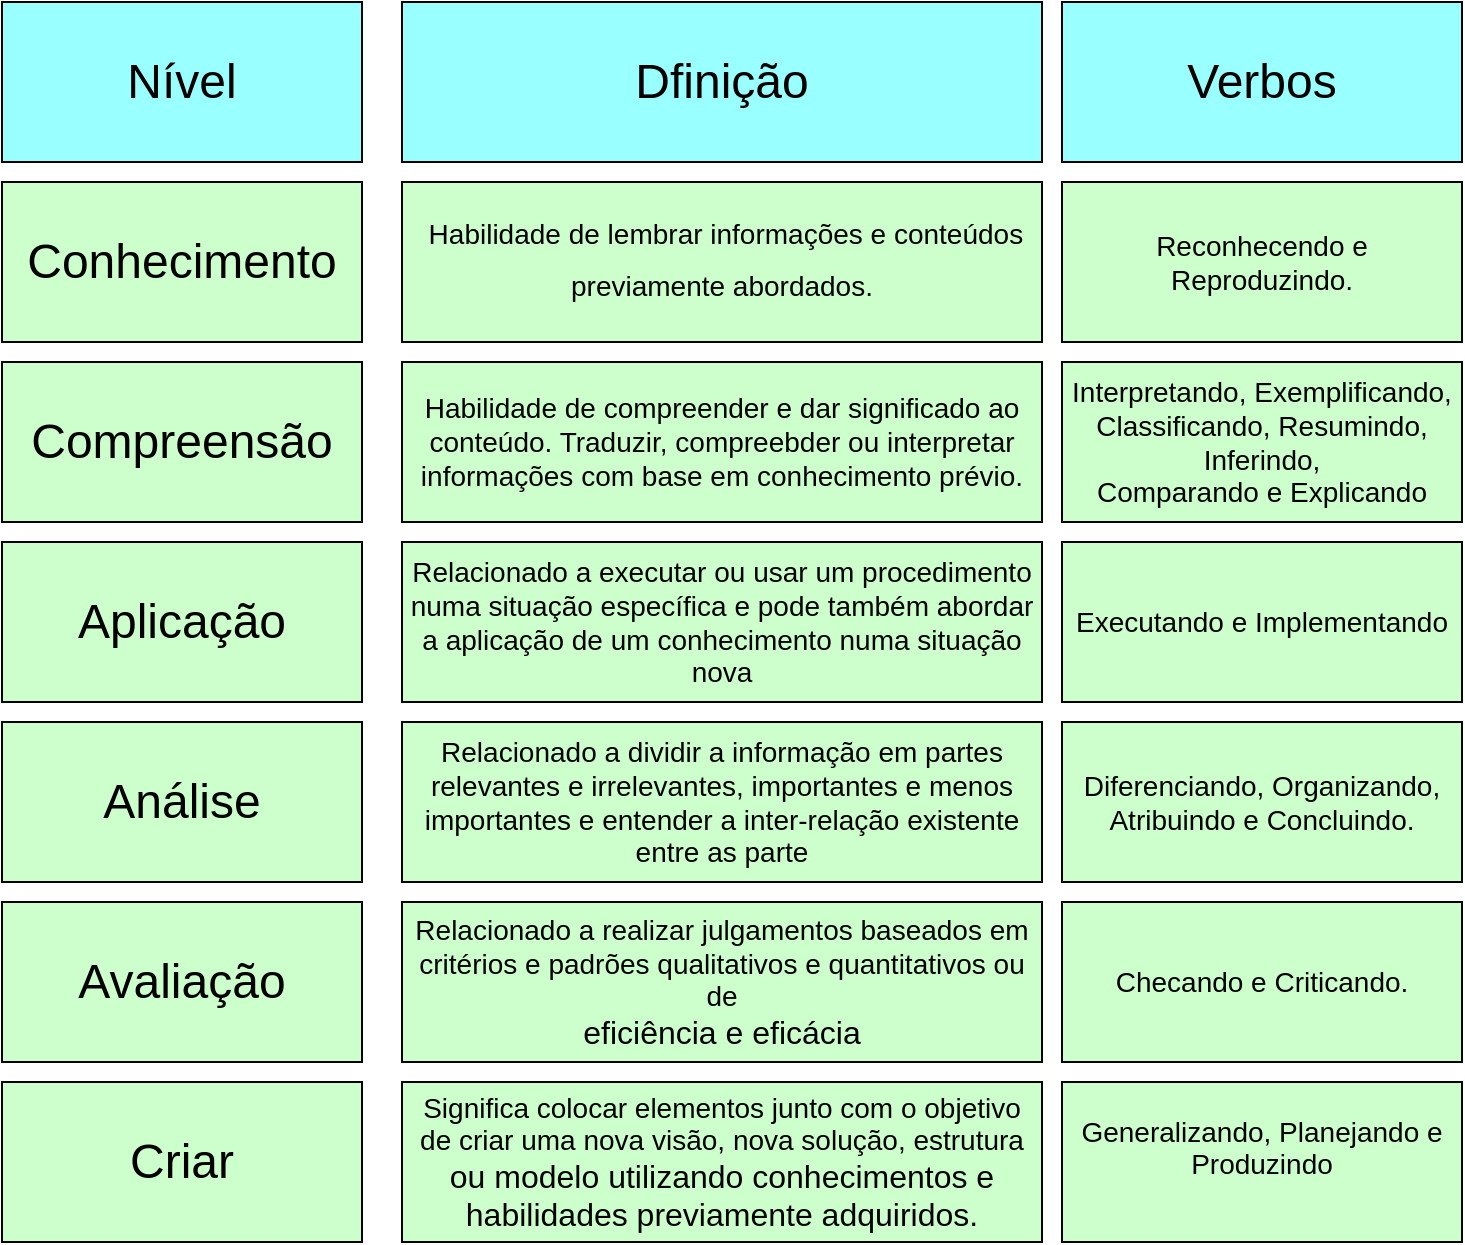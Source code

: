 <mxfile version="24.9.0">
  <diagram name="Página-1" id="9eiAQFG9WIgQE3nimeLH">
    <mxGraphModel dx="1290" dy="1691" grid="1" gridSize="10" guides="1" tooltips="1" connect="1" arrows="1" fold="1" page="1" pageScale="1" pageWidth="827" pageHeight="1169" math="0" shadow="0">
      <root>
        <mxCell id="0" />
        <mxCell id="1" parent="0" />
        <mxCell id="BMnigsDUBEjkv0MNzpHX-1" value="&lt;font style=&quot;vertical-align: inherit;&quot;&gt;&lt;font style=&quot;vertical-align: inherit;&quot;&gt;&lt;font style=&quot;vertical-align: inherit;&quot;&gt;&lt;font style=&quot;vertical-align: inherit; font-size: 24px;&quot;&gt;Conhecimento&lt;/font&gt;&lt;/font&gt;&lt;/font&gt;&lt;/font&gt;" style="rounded=0;whiteSpace=wrap;html=1;fillColor=#CCFFCC;" vertex="1" parent="1">
          <mxGeometry x="80" y="-440" width="180" height="80" as="geometry" />
        </mxCell>
        <mxCell id="BMnigsDUBEjkv0MNzpHX-2" value="&lt;div style=&quot;&quot;&gt;&lt;font style=&quot;font-size: 14px;&quot;&gt;&amp;nbsp;Habilidade de lembrar informações e conteúdos previamente abordados.&lt;/font&gt;&lt;span style=&quot;font-size: 24px;&quot;&gt;&lt;/span&gt;&lt;/div&gt;" style="rounded=0;whiteSpace=wrap;html=1;fillColor=#CCFFCC;" vertex="1" parent="1">
          <mxGeometry x="280" y="-440" width="320" height="80" as="geometry" />
        </mxCell>
        <mxCell id="BMnigsDUBEjkv0MNzpHX-3" value="&lt;font style=&quot;font-size: 14px;&quot;&gt;Reconhecendo e Reproduzindo.&lt;/font&gt;" style="rounded=0;whiteSpace=wrap;html=1;fillColor=#CCFFCC;" vertex="1" parent="1">
          <mxGeometry x="610" y="-440" width="200" height="80" as="geometry" />
        </mxCell>
        <mxCell id="BMnigsDUBEjkv0MNzpHX-4" value="&lt;font style=&quot;vertical-align: inherit;&quot;&gt;&lt;font style=&quot;vertical-align: inherit;&quot;&gt;&lt;font style=&quot;vertical-align: inherit;&quot;&gt;&lt;font style=&quot;vertical-align: inherit; font-size: 24px;&quot;&gt;Compreensão&lt;/font&gt;&lt;/font&gt;&lt;/font&gt;&lt;/font&gt;" style="rounded=0;whiteSpace=wrap;html=1;fillColor=#CCFFCC;" vertex="1" parent="1">
          <mxGeometry x="80" y="-350" width="180" height="80" as="geometry" />
        </mxCell>
        <mxCell id="BMnigsDUBEjkv0MNzpHX-5" value="&lt;font style=&quot;vertical-align: inherit;&quot;&gt;&lt;font style=&quot;vertical-align: inherit;&quot;&gt;&lt;font style=&quot;vertical-align: inherit;&quot;&gt;&lt;font style=&quot;vertical-align: inherit; font-size: 24px;&quot;&gt;Aplicação&lt;/font&gt;&lt;/font&gt;&lt;/font&gt;&lt;/font&gt;" style="rounded=0;whiteSpace=wrap;html=1;fillColor=#CCFFCC;" vertex="1" parent="1">
          <mxGeometry x="80" y="-260" width="180" height="80" as="geometry" />
        </mxCell>
        <mxCell id="BMnigsDUBEjkv0MNzpHX-6" value="&lt;font style=&quot;vertical-align: inherit;&quot;&gt;&lt;font style=&quot;vertical-align: inherit;&quot;&gt;&lt;font style=&quot;vertical-align: inherit;&quot;&gt;&lt;font style=&quot;vertical-align: inherit;&quot;&gt;&lt;font style=&quot;vertical-align: inherit;&quot;&gt;&lt;font style=&quot;vertical-align: inherit; font-size: 24px;&quot;&gt;Análise&lt;/font&gt;&lt;/font&gt;&lt;/font&gt;&lt;/font&gt;&lt;/font&gt;&lt;/font&gt;" style="rounded=0;whiteSpace=wrap;html=1;fillColor=#CCFFCC;" vertex="1" parent="1">
          <mxGeometry x="80" y="-170" width="180" height="80" as="geometry" />
        </mxCell>
        <mxCell id="BMnigsDUBEjkv0MNzpHX-7" value="&lt;font style=&quot;vertical-align: inherit;&quot;&gt;&lt;font style=&quot;vertical-align: inherit;&quot;&gt;&lt;font style=&quot;vertical-align: inherit;&quot;&gt;&lt;font style=&quot;vertical-align: inherit; font-size: 24px;&quot;&gt;Avaliação&lt;/font&gt;&lt;/font&gt;&lt;/font&gt;&lt;/font&gt;" style="rounded=0;whiteSpace=wrap;html=1;fillColor=#CCFFCC;" vertex="1" parent="1">
          <mxGeometry x="80" y="-80" width="180" height="80" as="geometry" />
        </mxCell>
        <mxCell id="BMnigsDUBEjkv0MNzpHX-8" value="&lt;font style=&quot;vertical-align: inherit;&quot;&gt;&lt;font style=&quot;vertical-align: inherit;&quot;&gt;&lt;font style=&quot;vertical-align: inherit;&quot;&gt;&lt;font style=&quot;vertical-align: inherit; font-size: 24px;&quot;&gt;Criar&lt;/font&gt;&lt;/font&gt;&lt;/font&gt;&lt;/font&gt;" style="rounded=0;whiteSpace=wrap;html=1;fillColor=#CCFFCC;" vertex="1" parent="1">
          <mxGeometry x="80" y="10" width="180" height="80" as="geometry" />
        </mxCell>
        <mxCell id="BMnigsDUBEjkv0MNzpHX-10" value="&lt;font style=&quot;vertical-align: inherit;&quot;&gt;&lt;font style=&quot;vertical-align: inherit; font-size: 14px;&quot;&gt;Interpretando, Exemplificando, Classificando, Resumindo, Inferindo,&lt;br&gt;Comparando e Explicando&lt;/font&gt;&lt;/font&gt;" style="rounded=0;whiteSpace=wrap;html=1;fillColor=#CCFFCC;" vertex="1" parent="1">
          <mxGeometry x="610" y="-350" width="200" height="80" as="geometry" />
        </mxCell>
        <mxCell id="BMnigsDUBEjkv0MNzpHX-11" value="&lt;font style=&quot;vertical-align: inherit;&quot;&gt;&lt;font style=&quot;vertical-align: inherit; font-size: 14px;&quot;&gt;Executando e Implementando&lt;/font&gt;&lt;/font&gt;" style="rounded=0;whiteSpace=wrap;html=1;fillColor=#CCFFCC;" vertex="1" parent="1">
          <mxGeometry x="610" y="-260" width="200" height="80" as="geometry" />
        </mxCell>
        <mxCell id="BMnigsDUBEjkv0MNzpHX-12" value="&lt;font style=&quot;vertical-align: inherit;&quot;&gt;&lt;font style=&quot;vertical-align: inherit; font-size: 14px;&quot;&gt;Diferenciando, Organizando, Atribuindo e Concluindo.&lt;/font&gt;&lt;/font&gt;" style="rounded=0;whiteSpace=wrap;html=1;fillColor=#CCFFCC;" vertex="1" parent="1">
          <mxGeometry x="610" y="-170" width="200" height="80" as="geometry" />
        </mxCell>
        <mxCell id="BMnigsDUBEjkv0MNzpHX-13" value="&lt;font style=&quot;vertical-align: inherit;&quot;&gt;&lt;font style=&quot;vertical-align: inherit; font-size: 14px;&quot;&gt;Checando e Criticando.&lt;/font&gt;&lt;/font&gt;" style="rounded=0;whiteSpace=wrap;html=1;fillColor=#CCFFCC;" vertex="1" parent="1">
          <mxGeometry x="610" y="-80" width="200" height="80" as="geometry" />
        </mxCell>
        <mxCell id="BMnigsDUBEjkv0MNzpHX-14" value="&lt;font style=&quot;vertical-align: inherit;&quot;&gt;&lt;font style=&quot;vertical-align: inherit; font-size: 14px;&quot;&gt; Generalizando, Planejando e Produzindo&lt;/font&gt;&lt;/font&gt;&lt;div&gt;&lt;font style=&quot;vertical-align: inherit;&quot;&gt;&lt;font style=&quot;vertical-align: inherit;&quot;&gt;&lt;br&gt;&lt;/font&gt;&lt;/font&gt;&lt;/div&gt;" style="rounded=0;whiteSpace=wrap;html=1;fillColor=#CCFFCC;" vertex="1" parent="1">
          <mxGeometry x="610" y="10" width="200" height="80" as="geometry" />
        </mxCell>
        <mxCell id="BMnigsDUBEjkv0MNzpHX-16" value="&lt;div style=&quot;&quot;&gt;&lt;span style=&quot;font-size: 14px; background-color: initial;&quot;&gt;Habilidade de compreender e dar significado ao conteúdo. Traduzir, compreebder ou interpretar informações com base em conhecimento prévio.&lt;/span&gt;&lt;/div&gt;" style="rounded=0;whiteSpace=wrap;html=1;align=center;fillColor=#CCFFCC;" vertex="1" parent="1">
          <mxGeometry x="280" y="-350" width="320" height="80" as="geometry" />
        </mxCell>
        <mxCell id="BMnigsDUBEjkv0MNzpHX-17" value="&lt;div style=&quot;&quot;&gt;&lt;span style=&quot;font-size: 14px; background-color: initial;&quot;&gt;Relacionado a executar ou usar um procedimento numa situação específica e pode também abordar&lt;/span&gt;&lt;/div&gt;&lt;font style=&quot;font-size: 14px;&quot;&gt;&lt;div style=&quot;&quot;&gt;&lt;span style=&quot;background-color: initial;&quot;&gt;a aplicação de um conhecimento numa situação nova&lt;/span&gt;&lt;/div&gt;&lt;/font&gt;" style="rounded=0;whiteSpace=wrap;html=1;align=center;fillColor=#CCFFCC;" vertex="1" parent="1">
          <mxGeometry x="280" y="-260" width="320" height="80" as="geometry" />
        </mxCell>
        <mxCell id="BMnigsDUBEjkv0MNzpHX-18" value="&lt;div style=&quot;&quot;&gt;&lt;span style=&quot;font-size: 14px; background-color: initial;&quot;&gt;Relacionado a dividir a informação em partes relevantes e irrelevantes, importantes e menos&lt;/span&gt;&lt;/div&gt;&lt;font style=&quot;font-size: 14px;&quot;&gt;&lt;div style=&quot;&quot;&gt;&lt;span style=&quot;background-color: initial;&quot;&gt;importantes e entender a inter-relação existente entre as parte&lt;/span&gt;&lt;/div&gt;&lt;/font&gt;" style="rounded=0;whiteSpace=wrap;html=1;align=center;fillColor=#CCFFCC;" vertex="1" parent="1">
          <mxGeometry x="280" y="-170" width="320" height="80" as="geometry" />
        </mxCell>
        <mxCell id="BMnigsDUBEjkv0MNzpHX-19" value="&lt;div style=&quot;&quot;&gt;&lt;span style=&quot;background-color: initial;&quot;&gt;&lt;font style=&quot;font-size: 14px;&quot;&gt;Relacionado a realizar julgamentos baseados em critérios e padrões qualitativos e quantitativos ou de&lt;/font&gt;&lt;/span&gt;&lt;/div&gt;&lt;font size=&quot;3&quot; style=&quot;vertical-align: inherit;&quot;&gt;&lt;div style=&quot;&quot;&gt;&lt;span style=&quot;background-color: initial;&quot;&gt;eficiência e eficácia&lt;/span&gt;&lt;/div&gt;&lt;/font&gt;" style="rounded=0;whiteSpace=wrap;html=1;align=center;fillColor=#CCFFCC;" vertex="1" parent="1">
          <mxGeometry x="280" y="-80" width="320" height="80" as="geometry" />
        </mxCell>
        <mxCell id="BMnigsDUBEjkv0MNzpHX-20" value="&lt;div style=&quot;&quot;&gt;&lt;span style=&quot;background-color: initial;&quot;&gt;&lt;font style=&quot;font-size: 14px;&quot;&gt;Significa colocar elementos junto com o objetivo de criar uma nova visão, nova solução, estrutura&lt;/font&gt;&lt;/span&gt;&lt;/div&gt;&lt;font size=&quot;3&quot; style=&quot;vertical-align: inherit;&quot;&gt;&lt;div style=&quot;&quot;&gt;&lt;span style=&quot;background-color: initial;&quot;&gt;ou modelo utilizando conhecimentos e habilidades previamente adquiridos.&lt;/span&gt;&lt;/div&gt;&lt;/font&gt;" style="rounded=0;whiteSpace=wrap;html=1;fillColor=#CCFFCC;align=center;" vertex="1" parent="1">
          <mxGeometry x="280" y="10" width="320" height="80" as="geometry" />
        </mxCell>
        <mxCell id="BMnigsDUBEjkv0MNzpHX-22" value="&lt;font style=&quot;vertical-align: inherit;&quot;&gt;&lt;font style=&quot;vertical-align: inherit;&quot;&gt;&lt;font style=&quot;vertical-align: inherit;&quot;&gt;&lt;font style=&quot;vertical-align: inherit; font-size: 24px;&quot;&gt;Nível&lt;/font&gt;&lt;/font&gt;&lt;/font&gt;&lt;/font&gt;" style="rounded=0;whiteSpace=wrap;html=1;fillColor=#99FFFF;" vertex="1" parent="1">
          <mxGeometry x="80" y="-530" width="180" height="80" as="geometry" />
        </mxCell>
        <mxCell id="BMnigsDUBEjkv0MNzpHX-23" value="&lt;font style=&quot;vertical-align: inherit;&quot;&gt;&lt;font style=&quot;vertical-align: inherit; font-size: 24px;&quot;&gt;Dfinição&lt;/font&gt;&lt;/font&gt;" style="rounded=0;whiteSpace=wrap;html=1;fillColor=#99FFFF;" vertex="1" parent="1">
          <mxGeometry x="280" y="-530" width="320" height="80" as="geometry" />
        </mxCell>
        <mxCell id="BMnigsDUBEjkv0MNzpHX-24" value="&lt;font style=&quot;vertical-align: inherit;&quot;&gt;&lt;font style=&quot;vertical-align: inherit; font-size: 24px;&quot;&gt;Verbos&lt;/font&gt;&lt;/font&gt;" style="rounded=0;whiteSpace=wrap;html=1;fillColor=#99FFFF;" vertex="1" parent="1">
          <mxGeometry x="610" y="-530" width="200" height="80" as="geometry" />
        </mxCell>
      </root>
    </mxGraphModel>
  </diagram>
</mxfile>
